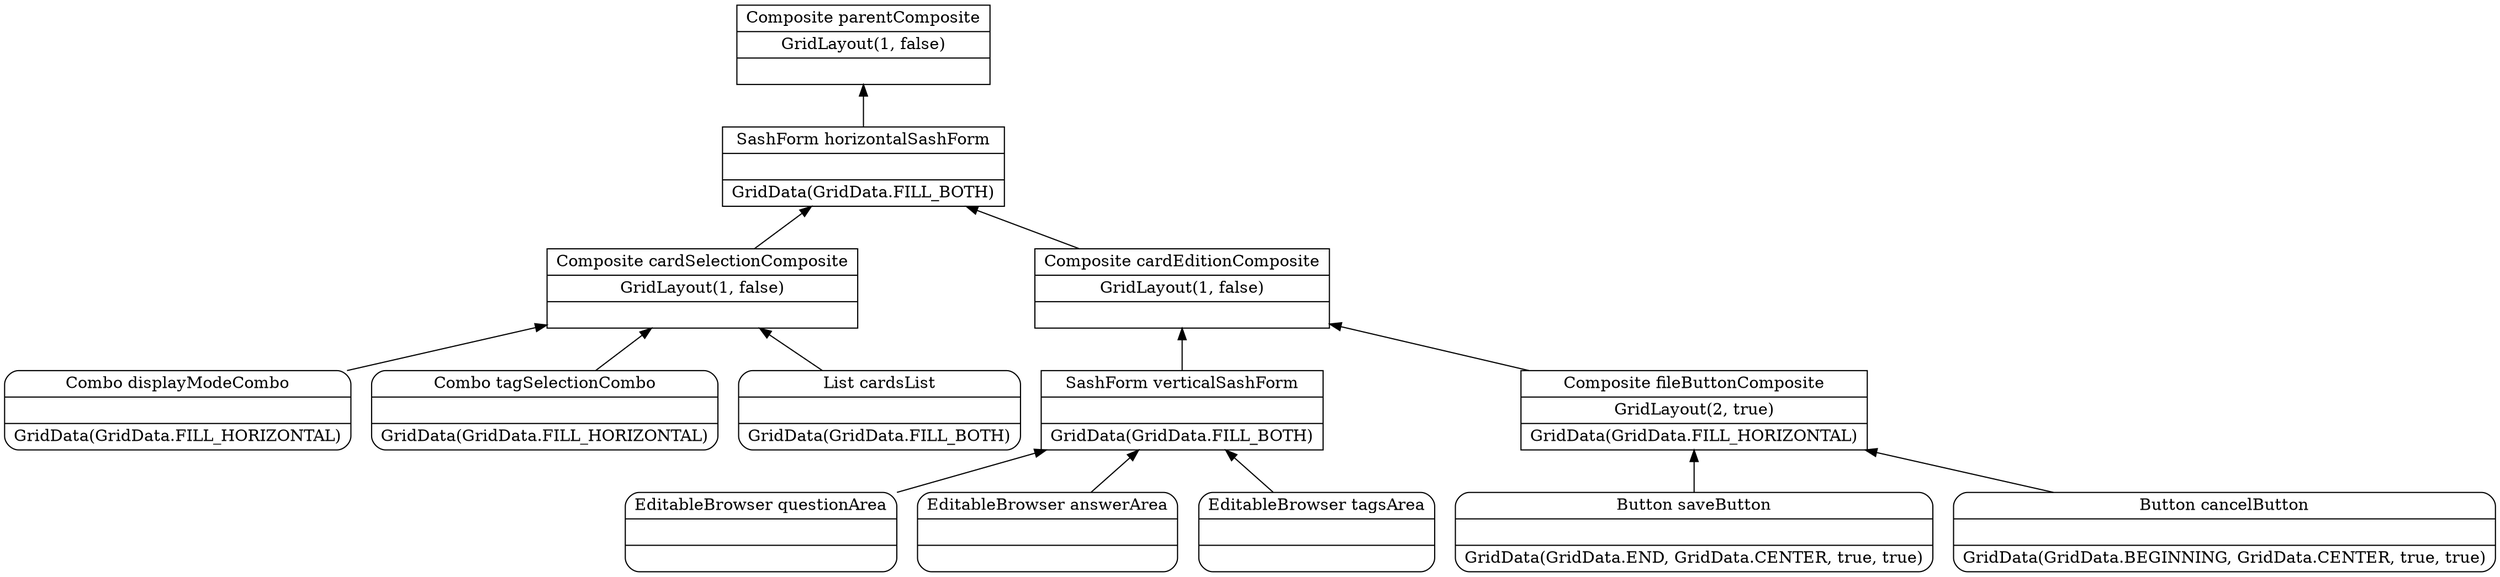digraph ReviewerTab {
    rankdir = BT;

    node [shape = record];

    pc [ label = "{Composite parentComposite|GridLayout(1, false)|}" ];
    sh [ label = "{SashForm horizontalSashForm||GridData(GridData.FILL_BOTH)}" ];
    cs [ label = "{Composite cardSelectionComposite|GridLayout(1, false)|}" ];
    cm [ shape = Mrecord, label = "{Combo displayModeCombo||GridData(GridData.FILL_HORIZONTAL)}" ];
    ct [ shape = Mrecord, label = "{Combo tagSelectionCombo||GridData(GridData.FILL_HORIZONTAL)}" ];
    lc [ shape = Mrecord, label = "{List cardsList||GridData(GridData.FILL_BOTH)}" ];
    ce [ label = "{Composite cardEditionComposite|GridLayout(1, false)|}" ];
    sv [ label = "{SashForm verticalSashForm||GridData(GridData.FILL_BOTH)}" ];
    aq [ shape = Mrecord, label = "{EditableBrowser questionArea||}" ];
    aa [ shape = Mrecord, label = "{EditableBrowser answerArea||}" ];
    at [ shape = Mrecord, label = "{EditableBrowser tagsArea||}" ];
    cf [ label = "{Composite fileButtonComposite|GridLayout(2, true)|GridData(GridData.FILL_HORIZONTAL)}" ];
    bs [ shape = Mrecord, label = "{Button saveButton||GridData(GridData.END, GridData.CENTER, true, true)}" ];
    bc [ shape = Mrecord, label = "{Button cancelButton||GridData(GridData.BEGINNING, GridData.CENTER, true, true)}" ];

    sh -> pc;
    cs -> sh;
    cm -> cs;
    ct -> cs;
    lc -> cs;
    ce -> sh;
    sv -> ce;
    aq -> sv;
    aa -> sv;
    at -> sv;
    cf -> ce;
    bs -> cf;
    bc -> cf;
}
